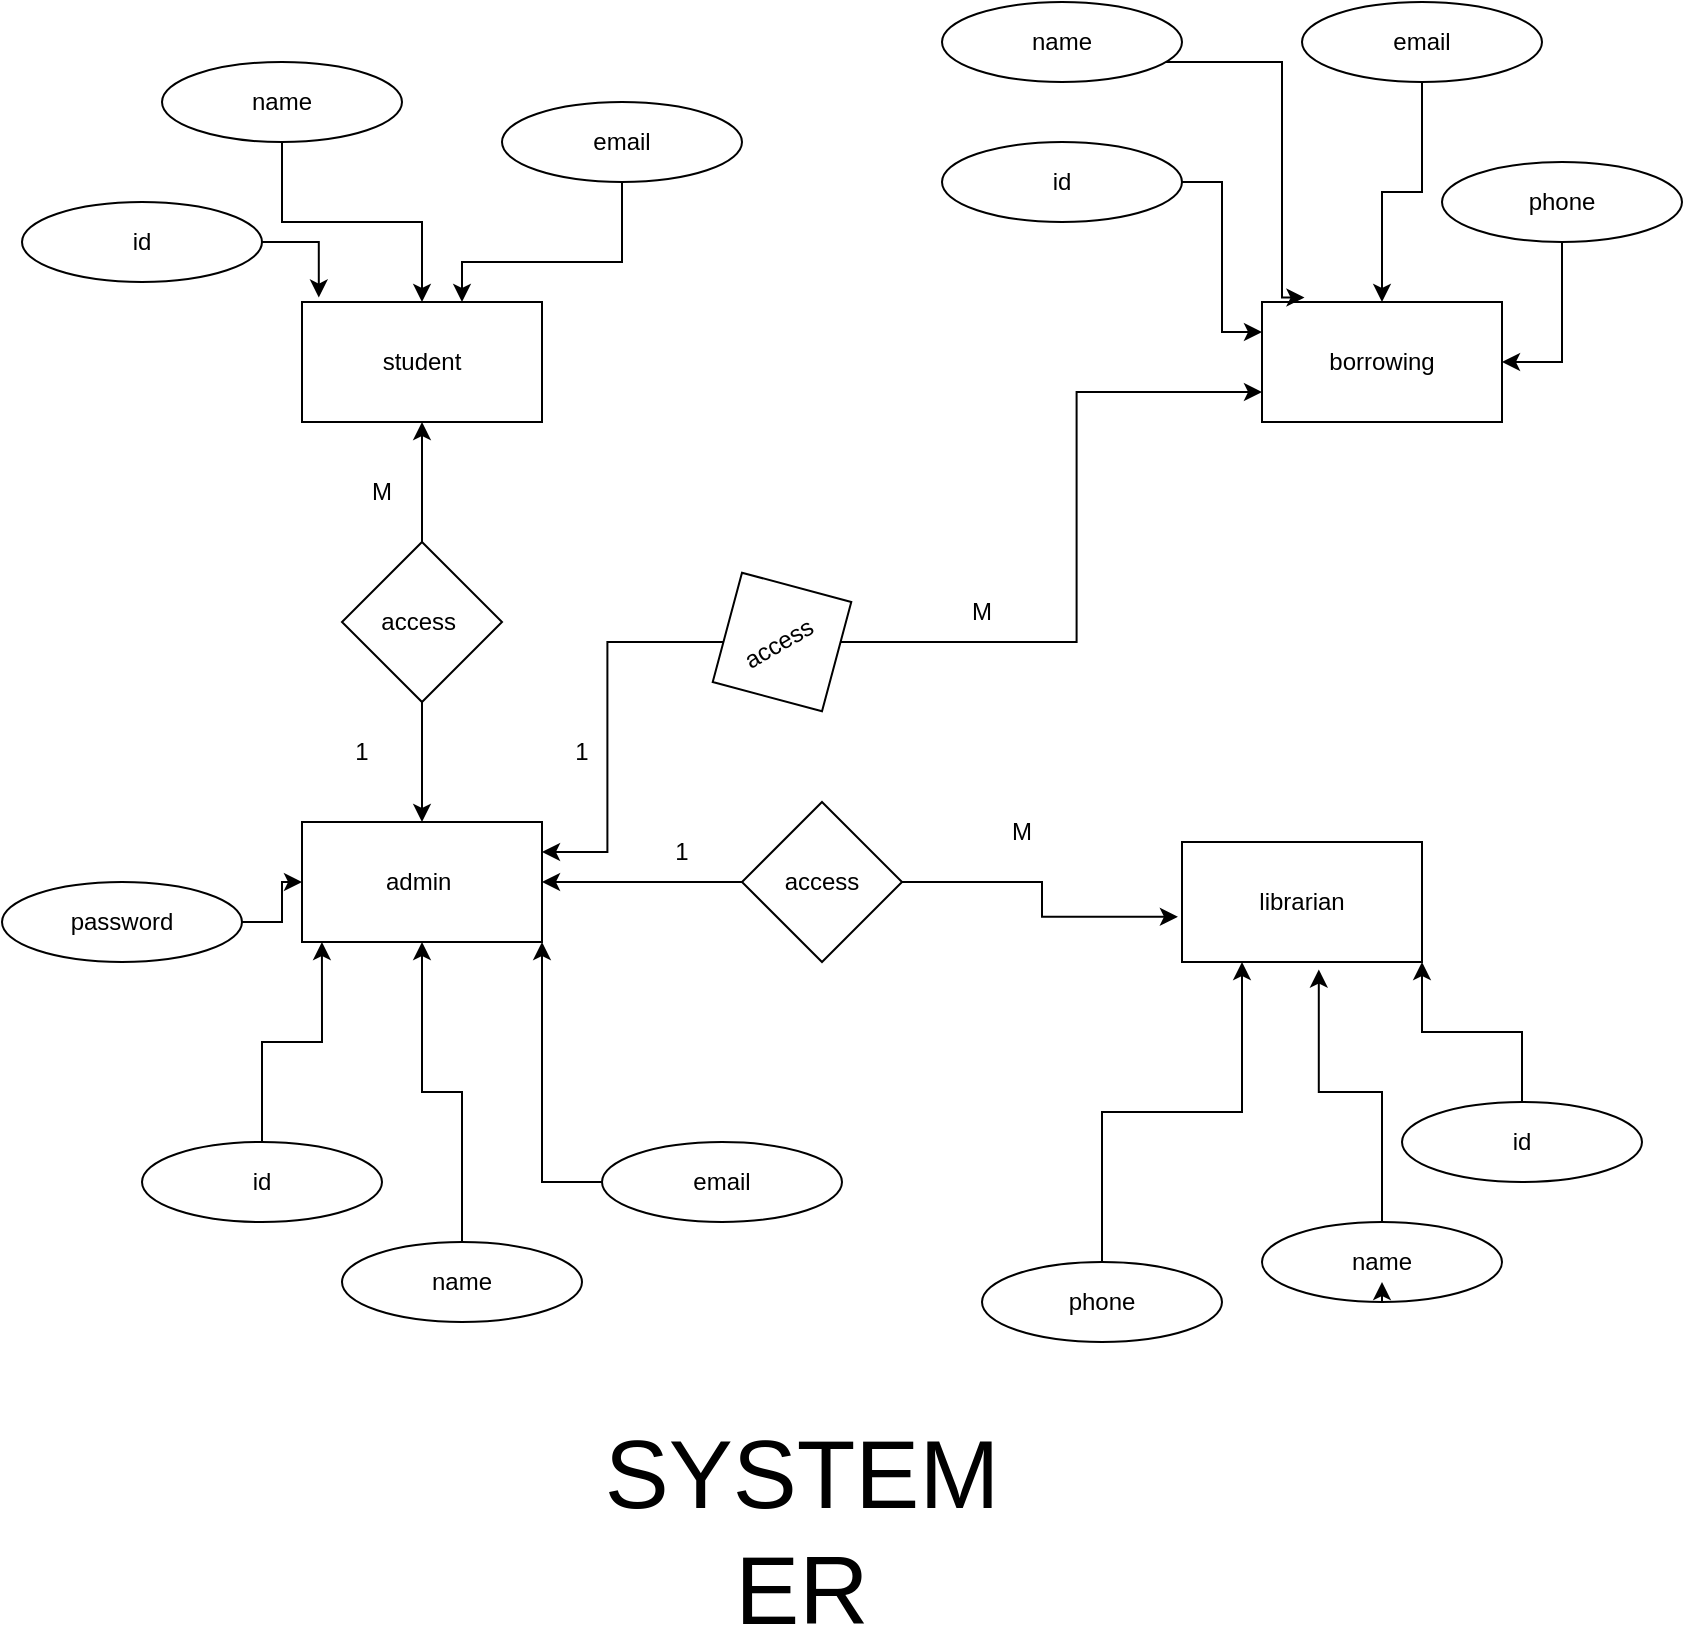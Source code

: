 <mxfile version="26.0.10">
  <diagram id="R2lEEEUBdFMjLlhIrx00" name="Page-1">
    <mxGraphModel dx="1050" dy="569" grid="1" gridSize="10" guides="1" tooltips="1" connect="1" arrows="1" fold="1" page="1" pageScale="1" pageWidth="850" pageHeight="1100" math="0" shadow="0" extFonts="Permanent Marker^https://fonts.googleapis.com/css?family=Permanent+Marker">
      <root>
        <mxCell id="0" />
        <mxCell id="1" parent="0" />
        <mxCell id="eknXZn4eCGAgqwJ2ALEV-1" value="student" style="rounded=0;whiteSpace=wrap;html=1;" vertex="1" parent="1">
          <mxGeometry x="160" y="180" width="120" height="60" as="geometry" />
        </mxCell>
        <mxCell id="eknXZn4eCGAgqwJ2ALEV-2" value="borrowing" style="rounded=0;whiteSpace=wrap;html=1;" vertex="1" parent="1">
          <mxGeometry x="640" y="180" width="120" height="60" as="geometry" />
        </mxCell>
        <mxCell id="eknXZn4eCGAgqwJ2ALEV-3" value="admin&amp;nbsp;" style="rounded=0;whiteSpace=wrap;html=1;" vertex="1" parent="1">
          <mxGeometry x="160" y="440" width="120" height="60" as="geometry" />
        </mxCell>
        <mxCell id="eknXZn4eCGAgqwJ2ALEV-4" value="librarian" style="rounded=0;whiteSpace=wrap;html=1;" vertex="1" parent="1">
          <mxGeometry x="600" y="450" width="120" height="60" as="geometry" />
        </mxCell>
        <mxCell id="eknXZn4eCGAgqwJ2ALEV-34" style="edgeStyle=orthogonalEdgeStyle;rounded=0;orthogonalLoop=1;jettySize=auto;html=1;entryX=0.5;entryY=0;entryDx=0;entryDy=0;" edge="1" parent="1" source="eknXZn4eCGAgqwJ2ALEV-5" target="eknXZn4eCGAgqwJ2ALEV-1">
          <mxGeometry relative="1" as="geometry" />
        </mxCell>
        <mxCell id="eknXZn4eCGAgqwJ2ALEV-5" value="name" style="ellipse;whiteSpace=wrap;html=1;" vertex="1" parent="1">
          <mxGeometry x="90" y="60" width="120" height="40" as="geometry" />
        </mxCell>
        <mxCell id="eknXZn4eCGAgqwJ2ALEV-35" value="" style="edgeStyle=orthogonalEdgeStyle;rounded=0;orthogonalLoop=1;jettySize=auto;html=1;" edge="1" parent="1" source="eknXZn4eCGAgqwJ2ALEV-7" target="eknXZn4eCGAgqwJ2ALEV-1">
          <mxGeometry relative="1" as="geometry">
            <Array as="points">
              <mxPoint x="320" y="160" />
              <mxPoint x="240" y="160" />
            </Array>
          </mxGeometry>
        </mxCell>
        <mxCell id="eknXZn4eCGAgqwJ2ALEV-7" value="email" style="ellipse;whiteSpace=wrap;html=1;" vertex="1" parent="1">
          <mxGeometry x="260" y="80" width="120" height="40" as="geometry" />
        </mxCell>
        <mxCell id="eknXZn4eCGAgqwJ2ALEV-8" value="id" style="ellipse;whiteSpace=wrap;html=1;" vertex="1" parent="1">
          <mxGeometry x="20" y="130" width="120" height="40" as="geometry" />
        </mxCell>
        <mxCell id="eknXZn4eCGAgqwJ2ALEV-9" value="id" style="ellipse;whiteSpace=wrap;html=1;" vertex="1" parent="1">
          <mxGeometry x="80" y="600" width="120" height="40" as="geometry" />
        </mxCell>
        <mxCell id="eknXZn4eCGAgqwJ2ALEV-52" style="edgeStyle=orthogonalEdgeStyle;rounded=0;orthogonalLoop=1;jettySize=auto;html=1;entryX=0.5;entryY=1;entryDx=0;entryDy=0;" edge="1" parent="1" source="eknXZn4eCGAgqwJ2ALEV-10" target="eknXZn4eCGAgqwJ2ALEV-3">
          <mxGeometry relative="1" as="geometry" />
        </mxCell>
        <mxCell id="eknXZn4eCGAgqwJ2ALEV-10" value="name" style="ellipse;whiteSpace=wrap;html=1;" vertex="1" parent="1">
          <mxGeometry x="180" y="650" width="120" height="40" as="geometry" />
        </mxCell>
        <mxCell id="eknXZn4eCGAgqwJ2ALEV-53" style="edgeStyle=orthogonalEdgeStyle;rounded=0;orthogonalLoop=1;jettySize=auto;html=1;entryX=1;entryY=1;entryDx=0;entryDy=0;" edge="1" parent="1" source="eknXZn4eCGAgqwJ2ALEV-11" target="eknXZn4eCGAgqwJ2ALEV-3">
          <mxGeometry relative="1" as="geometry" />
        </mxCell>
        <mxCell id="eknXZn4eCGAgqwJ2ALEV-11" value="email" style="ellipse;whiteSpace=wrap;html=1;" vertex="1" parent="1">
          <mxGeometry x="310" y="600" width="120" height="40" as="geometry" />
        </mxCell>
        <mxCell id="eknXZn4eCGAgqwJ2ALEV-50" style="edgeStyle=orthogonalEdgeStyle;rounded=0;orthogonalLoop=1;jettySize=auto;html=1;entryX=0;entryY=0.5;entryDx=0;entryDy=0;" edge="1" parent="1" source="eknXZn4eCGAgqwJ2ALEV-12" target="eknXZn4eCGAgqwJ2ALEV-3">
          <mxGeometry relative="1" as="geometry" />
        </mxCell>
        <mxCell id="eknXZn4eCGAgqwJ2ALEV-12" value="password" style="ellipse;whiteSpace=wrap;html=1;" vertex="1" parent="1">
          <mxGeometry x="10" y="470" width="120" height="40" as="geometry" />
        </mxCell>
        <mxCell id="eknXZn4eCGAgqwJ2ALEV-47" style="edgeStyle=orthogonalEdgeStyle;rounded=0;orthogonalLoop=1;jettySize=auto;html=1;entryX=0.25;entryY=1;entryDx=0;entryDy=0;" edge="1" parent="1" source="eknXZn4eCGAgqwJ2ALEV-13" target="eknXZn4eCGAgqwJ2ALEV-4">
          <mxGeometry relative="1" as="geometry" />
        </mxCell>
        <mxCell id="eknXZn4eCGAgqwJ2ALEV-13" value="phone" style="ellipse;whiteSpace=wrap;html=1;" vertex="1" parent="1">
          <mxGeometry x="500" y="660" width="120" height="40" as="geometry" />
        </mxCell>
        <mxCell id="eknXZn4eCGAgqwJ2ALEV-14" value="name" style="ellipse;whiteSpace=wrap;html=1;" vertex="1" parent="1">
          <mxGeometry x="640" y="640" width="120" height="40" as="geometry" />
        </mxCell>
        <mxCell id="eknXZn4eCGAgqwJ2ALEV-42" style="edgeStyle=orthogonalEdgeStyle;rounded=0;orthogonalLoop=1;jettySize=auto;html=1;entryX=1;entryY=1;entryDx=0;entryDy=0;" edge="1" parent="1" source="eknXZn4eCGAgqwJ2ALEV-15" target="eknXZn4eCGAgqwJ2ALEV-4">
          <mxGeometry relative="1" as="geometry" />
        </mxCell>
        <mxCell id="eknXZn4eCGAgqwJ2ALEV-15" value="id" style="ellipse;whiteSpace=wrap;html=1;" vertex="1" parent="1">
          <mxGeometry x="710" y="580" width="120" height="40" as="geometry" />
        </mxCell>
        <mxCell id="eknXZn4eCGAgqwJ2ALEV-37" style="edgeStyle=orthogonalEdgeStyle;rounded=0;orthogonalLoop=1;jettySize=auto;html=1;entryX=0;entryY=0.25;entryDx=0;entryDy=0;" edge="1" parent="1" source="eknXZn4eCGAgqwJ2ALEV-16" target="eknXZn4eCGAgqwJ2ALEV-2">
          <mxGeometry relative="1" as="geometry" />
        </mxCell>
        <mxCell id="eknXZn4eCGAgqwJ2ALEV-16" value="id" style="ellipse;whiteSpace=wrap;html=1;" vertex="1" parent="1">
          <mxGeometry x="480" y="100" width="120" height="40" as="geometry" />
        </mxCell>
        <mxCell id="eknXZn4eCGAgqwJ2ALEV-17" value="name" style="ellipse;whiteSpace=wrap;html=1;" vertex="1" parent="1">
          <mxGeometry x="480" y="30" width="120" height="40" as="geometry" />
        </mxCell>
        <mxCell id="eknXZn4eCGAgqwJ2ALEV-39" style="edgeStyle=orthogonalEdgeStyle;rounded=0;orthogonalLoop=1;jettySize=auto;html=1;entryX=0.5;entryY=0;entryDx=0;entryDy=0;" edge="1" parent="1" source="eknXZn4eCGAgqwJ2ALEV-18" target="eknXZn4eCGAgqwJ2ALEV-2">
          <mxGeometry relative="1" as="geometry" />
        </mxCell>
        <mxCell id="eknXZn4eCGAgqwJ2ALEV-18" value="email" style="ellipse;whiteSpace=wrap;html=1;" vertex="1" parent="1">
          <mxGeometry x="660" y="30" width="120" height="40" as="geometry" />
        </mxCell>
        <mxCell id="eknXZn4eCGAgqwJ2ALEV-40" style="edgeStyle=orthogonalEdgeStyle;rounded=0;orthogonalLoop=1;jettySize=auto;html=1;entryX=1;entryY=0.5;entryDx=0;entryDy=0;" edge="1" parent="1" source="eknXZn4eCGAgqwJ2ALEV-19" target="eknXZn4eCGAgqwJ2ALEV-2">
          <mxGeometry relative="1" as="geometry" />
        </mxCell>
        <mxCell id="eknXZn4eCGAgqwJ2ALEV-19" value="phone" style="ellipse;whiteSpace=wrap;html=1;" vertex="1" parent="1">
          <mxGeometry x="730" y="110" width="120" height="40" as="geometry" />
        </mxCell>
        <mxCell id="eknXZn4eCGAgqwJ2ALEV-26" style="edgeStyle=orthogonalEdgeStyle;rounded=0;orthogonalLoop=1;jettySize=auto;html=1;entryX=0.5;entryY=0;entryDx=0;entryDy=0;" edge="1" parent="1" source="eknXZn4eCGAgqwJ2ALEV-20" target="eknXZn4eCGAgqwJ2ALEV-3">
          <mxGeometry relative="1" as="geometry" />
        </mxCell>
        <mxCell id="eknXZn4eCGAgqwJ2ALEV-27" style="edgeStyle=orthogonalEdgeStyle;rounded=0;orthogonalLoop=1;jettySize=auto;html=1;entryX=0.5;entryY=1;entryDx=0;entryDy=0;" edge="1" parent="1" source="eknXZn4eCGAgqwJ2ALEV-20" target="eknXZn4eCGAgqwJ2ALEV-1">
          <mxGeometry relative="1" as="geometry" />
        </mxCell>
        <mxCell id="eknXZn4eCGAgqwJ2ALEV-20" value="access&amp;nbsp;" style="rhombus;whiteSpace=wrap;html=1;" vertex="1" parent="1">
          <mxGeometry x="180" y="300" width="80" height="80" as="geometry" />
        </mxCell>
        <mxCell id="eknXZn4eCGAgqwJ2ALEV-29" value="" style="edgeStyle=orthogonalEdgeStyle;rounded=0;orthogonalLoop=1;jettySize=auto;html=1;entryX=1;entryY=0.25;entryDx=0;entryDy=0;" edge="1" parent="1" source="eknXZn4eCGAgqwJ2ALEV-21" target="eknXZn4eCGAgqwJ2ALEV-3">
          <mxGeometry relative="1" as="geometry" />
        </mxCell>
        <mxCell id="eknXZn4eCGAgqwJ2ALEV-30" style="edgeStyle=orthogonalEdgeStyle;rounded=0;orthogonalLoop=1;jettySize=auto;html=1;entryX=0;entryY=0.75;entryDx=0;entryDy=0;" edge="1" parent="1" source="eknXZn4eCGAgqwJ2ALEV-21" target="eknXZn4eCGAgqwJ2ALEV-2">
          <mxGeometry relative="1" as="geometry" />
        </mxCell>
        <mxCell id="eknXZn4eCGAgqwJ2ALEV-21" value="access&amp;nbsp;" style="rhombus;whiteSpace=wrap;html=1;rotation=-30;" vertex="1" parent="1">
          <mxGeometry x="360" y="310" width="80" height="80" as="geometry" />
        </mxCell>
        <mxCell id="eknXZn4eCGAgqwJ2ALEV-31" value="" style="edgeStyle=orthogonalEdgeStyle;rounded=0;orthogonalLoop=1;jettySize=auto;html=1;" edge="1" parent="1" source="eknXZn4eCGAgqwJ2ALEV-22" target="eknXZn4eCGAgqwJ2ALEV-3">
          <mxGeometry relative="1" as="geometry" />
        </mxCell>
        <mxCell id="eknXZn4eCGAgqwJ2ALEV-22" value="access" style="rhombus;whiteSpace=wrap;html=1;rotation=0;" vertex="1" parent="1">
          <mxGeometry x="380" y="430" width="80" height="80" as="geometry" />
        </mxCell>
        <mxCell id="eknXZn4eCGAgqwJ2ALEV-32" style="edgeStyle=orthogonalEdgeStyle;rounded=0;orthogonalLoop=1;jettySize=auto;html=1;entryX=-0.017;entryY=0.623;entryDx=0;entryDy=0;entryPerimeter=0;" edge="1" parent="1" source="eknXZn4eCGAgqwJ2ALEV-22" target="eknXZn4eCGAgqwJ2ALEV-4">
          <mxGeometry relative="1" as="geometry" />
        </mxCell>
        <mxCell id="eknXZn4eCGAgqwJ2ALEV-33" style="edgeStyle=orthogonalEdgeStyle;rounded=0;orthogonalLoop=1;jettySize=auto;html=1;entryX=0.07;entryY=-0.037;entryDx=0;entryDy=0;entryPerimeter=0;" edge="1" parent="1" source="eknXZn4eCGAgqwJ2ALEV-8" target="eknXZn4eCGAgqwJ2ALEV-1">
          <mxGeometry relative="1" as="geometry" />
        </mxCell>
        <mxCell id="eknXZn4eCGAgqwJ2ALEV-38" style="edgeStyle=orthogonalEdgeStyle;rounded=0;orthogonalLoop=1;jettySize=auto;html=1;entryX=0.177;entryY=-0.037;entryDx=0;entryDy=0;entryPerimeter=0;" edge="1" parent="1" source="eknXZn4eCGAgqwJ2ALEV-17" target="eknXZn4eCGAgqwJ2ALEV-2">
          <mxGeometry relative="1" as="geometry">
            <Array as="points">
              <mxPoint x="650" y="60" />
              <mxPoint x="650" y="178" />
            </Array>
          </mxGeometry>
        </mxCell>
        <mxCell id="eknXZn4eCGAgqwJ2ALEV-45" style="edgeStyle=orthogonalEdgeStyle;rounded=0;orthogonalLoop=1;jettySize=auto;html=1;exitX=0.5;exitY=1;exitDx=0;exitDy=0;entryX=0.5;entryY=0.75;entryDx=0;entryDy=0;entryPerimeter=0;" edge="1" parent="1" source="eknXZn4eCGAgqwJ2ALEV-14" target="eknXZn4eCGAgqwJ2ALEV-14">
          <mxGeometry relative="1" as="geometry" />
        </mxCell>
        <mxCell id="eknXZn4eCGAgqwJ2ALEV-46" style="edgeStyle=orthogonalEdgeStyle;rounded=0;orthogonalLoop=1;jettySize=auto;html=1;entryX=0.57;entryY=1.063;entryDx=0;entryDy=0;entryPerimeter=0;" edge="1" parent="1" source="eknXZn4eCGAgqwJ2ALEV-14" target="eknXZn4eCGAgqwJ2ALEV-4">
          <mxGeometry relative="1" as="geometry" />
        </mxCell>
        <mxCell id="eknXZn4eCGAgqwJ2ALEV-51" style="edgeStyle=orthogonalEdgeStyle;rounded=0;orthogonalLoop=1;jettySize=auto;html=1;entryX=0.083;entryY=1;entryDx=0;entryDy=0;entryPerimeter=0;" edge="1" parent="1" source="eknXZn4eCGAgqwJ2ALEV-9" target="eknXZn4eCGAgqwJ2ALEV-3">
          <mxGeometry relative="1" as="geometry" />
        </mxCell>
        <mxCell id="eknXZn4eCGAgqwJ2ALEV-54" value="1" style="text;html=1;align=center;verticalAlign=middle;whiteSpace=wrap;rounded=0;" vertex="1" parent="1">
          <mxGeometry x="160" y="390" width="60" height="30" as="geometry" />
        </mxCell>
        <mxCell id="eknXZn4eCGAgqwJ2ALEV-55" value="1" style="text;html=1;align=center;verticalAlign=middle;whiteSpace=wrap;rounded=0;" vertex="1" parent="1">
          <mxGeometry x="270" y="390" width="60" height="30" as="geometry" />
        </mxCell>
        <mxCell id="eknXZn4eCGAgqwJ2ALEV-56" value="1" style="text;html=1;align=center;verticalAlign=middle;whiteSpace=wrap;rounded=0;" vertex="1" parent="1">
          <mxGeometry x="320" y="440" width="60" height="30" as="geometry" />
        </mxCell>
        <mxCell id="eknXZn4eCGAgqwJ2ALEV-57" value="M" style="text;html=1;align=center;verticalAlign=middle;whiteSpace=wrap;rounded=0;" vertex="1" parent="1">
          <mxGeometry x="170" y="260" width="60" height="30" as="geometry" />
        </mxCell>
        <mxCell id="eknXZn4eCGAgqwJ2ALEV-58" value="M" style="text;html=1;align=center;verticalAlign=middle;whiteSpace=wrap;rounded=0;" vertex="1" parent="1">
          <mxGeometry x="470" y="320" width="60" height="30" as="geometry" />
        </mxCell>
        <mxCell id="eknXZn4eCGAgqwJ2ALEV-59" value="M" style="text;html=1;align=center;verticalAlign=middle;whiteSpace=wrap;rounded=0;" vertex="1" parent="1">
          <mxGeometry x="490" y="430" width="60" height="30" as="geometry" />
        </mxCell>
        <mxCell id="eknXZn4eCGAgqwJ2ALEV-60" value="&lt;font style=&quot;font-size: 48px;&quot;&gt;SYSTEM ER&lt;/font&gt;" style="text;html=1;align=center;verticalAlign=middle;whiteSpace=wrap;rounded=0;" vertex="1" parent="1">
          <mxGeometry x="280" y="780" width="260" height="30" as="geometry" />
        </mxCell>
      </root>
    </mxGraphModel>
  </diagram>
</mxfile>
